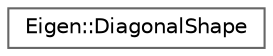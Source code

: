 digraph "Graphical Class Hierarchy"
{
 // LATEX_PDF_SIZE
  bgcolor="transparent";
  edge [fontname=Helvetica,fontsize=10,labelfontname=Helvetica,labelfontsize=10];
  node [fontname=Helvetica,fontsize=10,shape=box,height=0.2,width=0.4];
  rankdir="LR";
  Node0 [id="Node000000",label="Eigen::DiagonalShape",height=0.2,width=0.4,color="grey40", fillcolor="white", style="filled",URL="$structEigen_1_1DiagonalShape.html",tooltip=" "];
}
